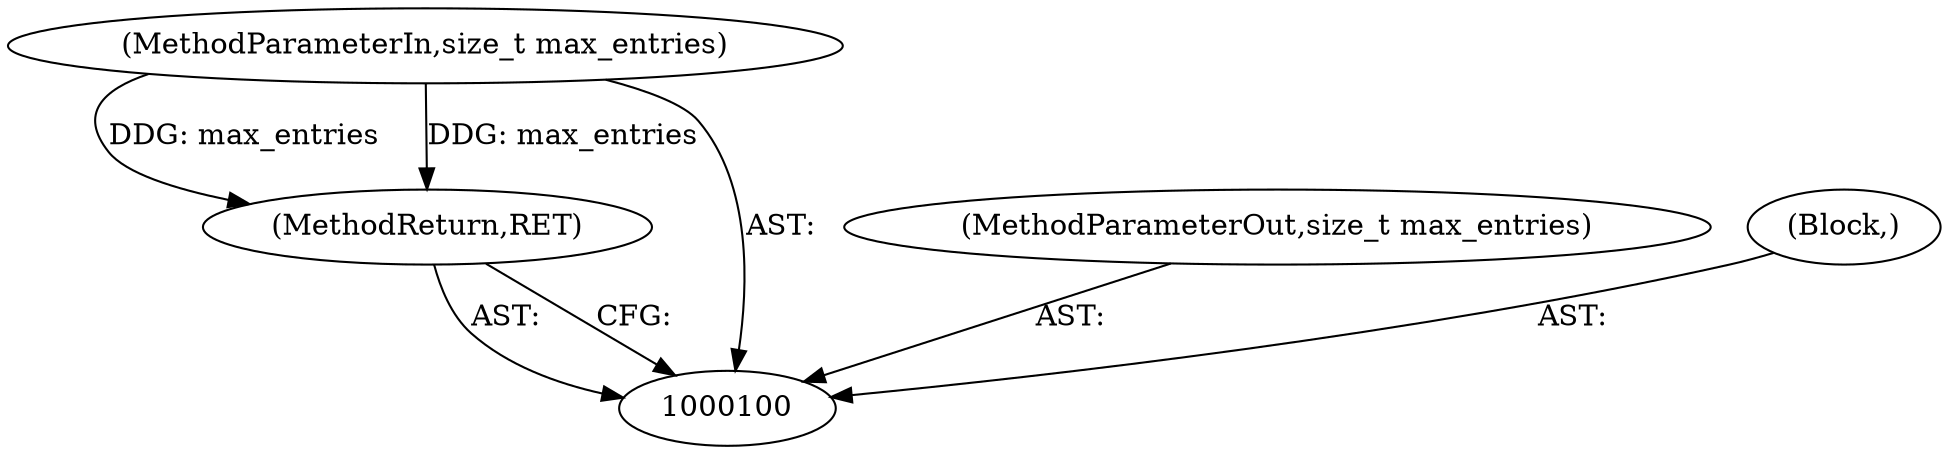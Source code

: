 digraph "1_Chrome_7c28e7988fef9bb3e03027226bd199736d99abc3_0" {
"1000103" [label="(MethodReturn,RET)"];
"1000101" [label="(MethodParameterIn,size_t max_entries)"];
"1000108" [label="(MethodParameterOut,size_t max_entries)"];
"1000102" [label="(Block,)"];
"1000103" -> "1000100"  [label="AST: "];
"1000103" -> "1000100"  [label="CFG: "];
"1000101" -> "1000103"  [label="DDG: max_entries"];
"1000101" -> "1000100"  [label="AST: "];
"1000101" -> "1000103"  [label="DDG: max_entries"];
"1000108" -> "1000100"  [label="AST: "];
"1000102" -> "1000100"  [label="AST: "];
}
